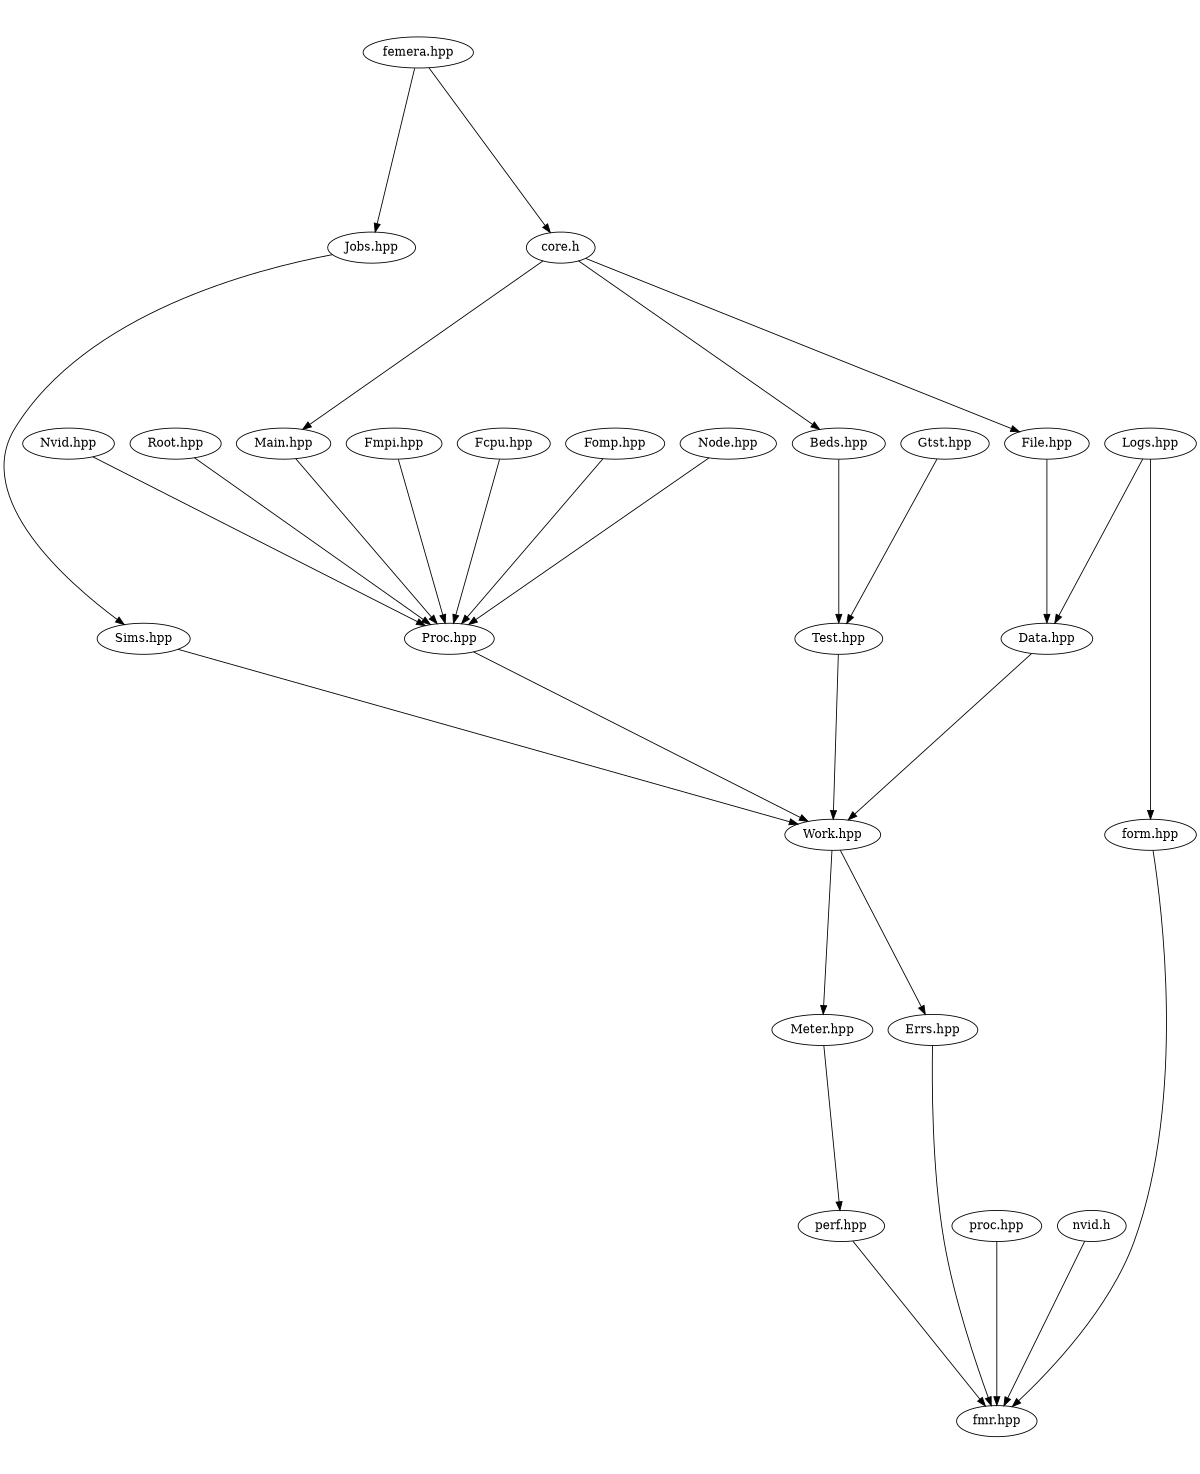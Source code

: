 digraph "source tree" {
    overlap=scale;
    size="8,10";
    ratio="fill";
    fontsize="16";
    fontname="Helvetica";
	clusterrank="local";
	"femera.hpp" -> "Jobs.hpp"
	"Meter.hpp" -> "perf.hpp"
	"Sims.hpp" -> "Work.hpp"
	"Work.hpp" -> "Errs.hpp"
	"proc.hpp" -> "fmr.hpp"
	"Nvid.hpp" -> "Proc.hpp"
	"Root.hpp" -> "Proc.hpp"
	"core.h" -> "Main.hpp"
	"perf.hpp" -> "fmr.hpp"
	"Fmpi.hpp" -> "Proc.hpp"
	"Test.hpp" -> "Work.hpp"
	"Fcpu.hpp" -> "Proc.hpp"
	"Fomp.hpp" -> "Proc.hpp"
	"core.h" -> "File.hpp"
	"Logs.hpp" -> "Data.hpp"
	"core.h" -> "Beds.hpp"
	"Errs.hpp" -> "fmr.hpp"
	"Node.hpp" -> "Proc.hpp"
	"Jobs.hpp" -> "Sims.hpp"
	"File.hpp" -> "Data.hpp"
	"nvid.h" -> "fmr.hpp"
	"Beds.hpp" -> "Test.hpp"
	"Proc.hpp" -> "Work.hpp"
	"form.hpp" -> "fmr.hpp"
	"Gtst.hpp" -> "Test.hpp"
	"Data.hpp" -> "Work.hpp"
	"femera.hpp" -> "core.h"
	"Work.hpp" -> "Meter.hpp"
	"Logs.hpp" -> "form.hpp"
	"Main.hpp" -> "Proc.hpp"
}
